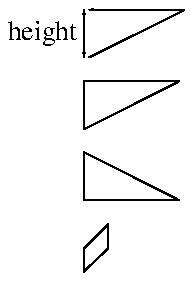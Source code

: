 .PS 0.5

line up 1 right 2
arrow left 2
move left 0.1
line <-> down 1 "height " rjust

move 1.5

line up 1 right 2
line left 2
line down 1

move 0.5

line down 1
line right 2
line up 1 left 2

move down 2

line up right
line down
line down left
line up

.PE
